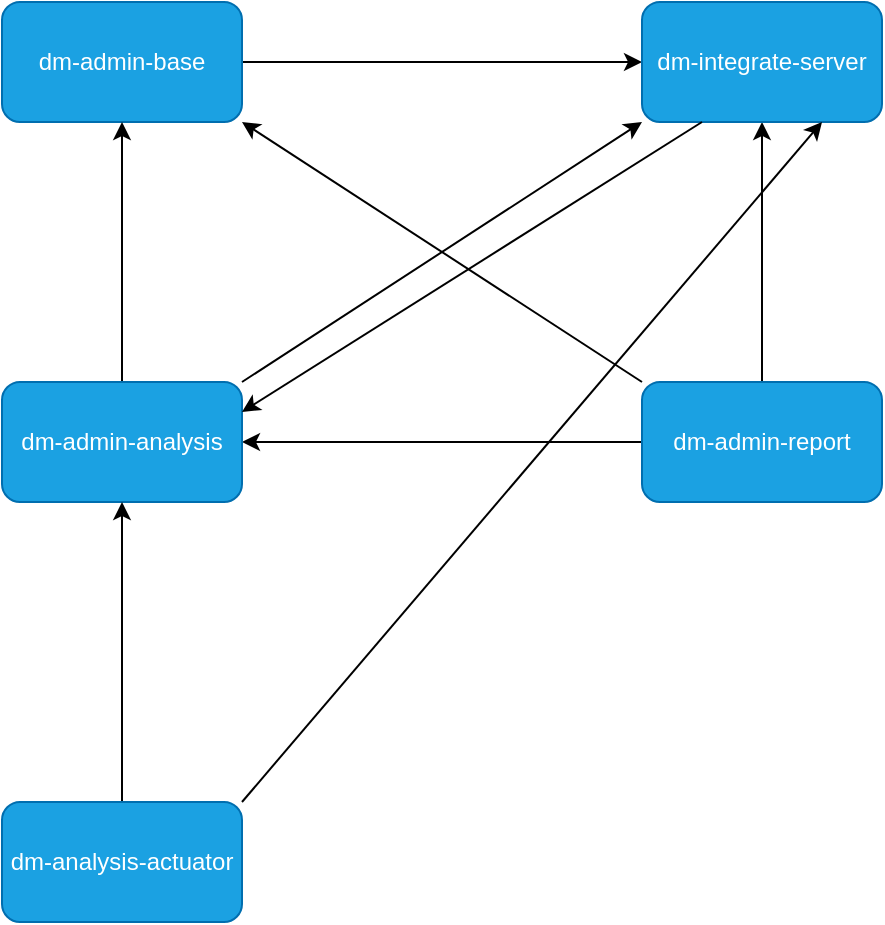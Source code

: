 <mxfile version="15.7.3" type="github">
  <diagram id="muZA9YSw4MGFrPJknFsy" name="Page-1">
    <mxGraphModel dx="1422" dy="794" grid="1" gridSize="10" guides="1" tooltips="1" connect="1" arrows="1" fold="1" page="1" pageScale="1" pageWidth="827" pageHeight="1169" math="0" shadow="0">
      <root>
        <mxCell id="0" />
        <mxCell id="1" parent="0" />
        <mxCell id="nfPuu5cRxcaGdbBw-N8y-13" style="edgeStyle=orthogonalEdgeStyle;rounded=0;orthogonalLoop=1;jettySize=auto;html=1;exitX=0;exitY=0.5;exitDx=0;exitDy=0;entryX=1;entryY=0.5;entryDx=0;entryDy=0;" edge="1" parent="1" source="nfPuu5cRxcaGdbBw-N8y-1" target="nfPuu5cRxcaGdbBw-N8y-3">
          <mxGeometry relative="1" as="geometry" />
        </mxCell>
        <mxCell id="nfPuu5cRxcaGdbBw-N8y-15" style="edgeStyle=orthogonalEdgeStyle;rounded=0;orthogonalLoop=1;jettySize=auto;html=1;exitX=0.5;exitY=0;exitDx=0;exitDy=0;entryX=0.5;entryY=1;entryDx=0;entryDy=0;" edge="1" parent="1" source="nfPuu5cRxcaGdbBw-N8y-1" target="nfPuu5cRxcaGdbBw-N8y-4">
          <mxGeometry relative="1" as="geometry" />
        </mxCell>
        <mxCell id="nfPuu5cRxcaGdbBw-N8y-1" value="dm-admin-report" style="rounded=1;whiteSpace=wrap;html=1;fillColor=#1ba1e2;strokeColor=#006EAF;fontColor=#ffffff;" vertex="1" parent="1">
          <mxGeometry x="320" y="320" width="120" height="60" as="geometry" />
        </mxCell>
        <mxCell id="nfPuu5cRxcaGdbBw-N8y-10" style="edgeStyle=orthogonalEdgeStyle;rounded=0;orthogonalLoop=1;jettySize=auto;html=1;exitX=1;exitY=0.5;exitDx=0;exitDy=0;entryX=0;entryY=0.5;entryDx=0;entryDy=0;" edge="1" parent="1" source="nfPuu5cRxcaGdbBw-N8y-2" target="nfPuu5cRxcaGdbBw-N8y-4">
          <mxGeometry relative="1" as="geometry" />
        </mxCell>
        <mxCell id="nfPuu5cRxcaGdbBw-N8y-2" value="dm-admin-base" style="rounded=1;whiteSpace=wrap;html=1;fillColor=#1ba1e2;strokeColor=#006EAF;fontColor=#ffffff;" vertex="1" parent="1">
          <mxGeometry y="130" width="120" height="60" as="geometry" />
        </mxCell>
        <mxCell id="nfPuu5cRxcaGdbBw-N8y-12" style="edgeStyle=orthogonalEdgeStyle;rounded=0;orthogonalLoop=1;jettySize=auto;html=1;exitX=0.5;exitY=0;exitDx=0;exitDy=0;entryX=0.5;entryY=1;entryDx=0;entryDy=0;" edge="1" parent="1" source="nfPuu5cRxcaGdbBw-N8y-3" target="nfPuu5cRxcaGdbBw-N8y-2">
          <mxGeometry relative="1" as="geometry" />
        </mxCell>
        <mxCell id="nfPuu5cRxcaGdbBw-N8y-3" value="dm-admin-analysis" style="rounded=1;whiteSpace=wrap;html=1;fillColor=#1ba1e2;strokeColor=#006EAF;fontColor=#ffffff;" vertex="1" parent="1">
          <mxGeometry y="320" width="120" height="60" as="geometry" />
        </mxCell>
        <mxCell id="nfPuu5cRxcaGdbBw-N8y-4" value="dm-integrate-server" style="rounded=1;whiteSpace=wrap;html=1;fillColor=#1ba1e2;strokeColor=#006EAF;fontColor=#ffffff;" vertex="1" parent="1">
          <mxGeometry x="320" y="130" width="120" height="60" as="geometry" />
        </mxCell>
        <mxCell id="nfPuu5cRxcaGdbBw-N8y-21" value="" style="endArrow=classic;html=1;rounded=0;entryX=1;entryY=1;entryDx=0;entryDy=0;exitX=0;exitY=0;exitDx=0;exitDy=0;" edge="1" parent="1" source="nfPuu5cRxcaGdbBw-N8y-1" target="nfPuu5cRxcaGdbBw-N8y-2">
          <mxGeometry width="50" height="50" relative="1" as="geometry">
            <mxPoint x="210" y="460" as="sourcePoint" />
            <mxPoint x="260" y="410" as="targetPoint" />
          </mxGeometry>
        </mxCell>
        <mxCell id="nfPuu5cRxcaGdbBw-N8y-22" value="" style="endArrow=classic;html=1;rounded=0;entryX=0;entryY=1;entryDx=0;entryDy=0;exitX=1;exitY=0;exitDx=0;exitDy=0;" edge="1" parent="1" source="nfPuu5cRxcaGdbBw-N8y-3" target="nfPuu5cRxcaGdbBw-N8y-4">
          <mxGeometry width="50" height="50" relative="1" as="geometry">
            <mxPoint x="230" y="320" as="sourcePoint" />
            <mxPoint x="280" y="270" as="targetPoint" />
          </mxGeometry>
        </mxCell>
        <mxCell id="nfPuu5cRxcaGdbBw-N8y-23" value="" style="endArrow=classic;html=1;rounded=0;entryX=1;entryY=0.25;entryDx=0;entryDy=0;exitX=0.25;exitY=1;exitDx=0;exitDy=0;" edge="1" parent="1" source="nfPuu5cRxcaGdbBw-N8y-4" target="nfPuu5cRxcaGdbBw-N8y-3">
          <mxGeometry width="50" height="50" relative="1" as="geometry">
            <mxPoint x="210" y="340" as="sourcePoint" />
            <mxPoint x="260" y="290" as="targetPoint" />
          </mxGeometry>
        </mxCell>
        <mxCell id="nfPuu5cRxcaGdbBw-N8y-27" style="edgeStyle=orthogonalEdgeStyle;rounded=0;orthogonalLoop=1;jettySize=auto;html=1;exitX=0.5;exitY=0;exitDx=0;exitDy=0;entryX=0.5;entryY=1;entryDx=0;entryDy=0;" edge="1" parent="1" source="nfPuu5cRxcaGdbBw-N8y-24" target="nfPuu5cRxcaGdbBw-N8y-3">
          <mxGeometry relative="1" as="geometry" />
        </mxCell>
        <mxCell id="nfPuu5cRxcaGdbBw-N8y-24" value="dm-analysis-actuator" style="rounded=1;whiteSpace=wrap;html=1;fillColor=#1ba1e2;strokeColor=#006EAF;fontColor=#ffffff;" vertex="1" parent="1">
          <mxGeometry y="530" width="120" height="60" as="geometry" />
        </mxCell>
        <mxCell id="nfPuu5cRxcaGdbBw-N8y-28" value="" style="endArrow=classic;html=1;rounded=0;exitX=1;exitY=0;exitDx=0;exitDy=0;entryX=0.75;entryY=1;entryDx=0;entryDy=0;" edge="1" parent="1" source="nfPuu5cRxcaGdbBw-N8y-24" target="nfPuu5cRxcaGdbBw-N8y-4">
          <mxGeometry width="50" height="50" relative="1" as="geometry">
            <mxPoint x="180" y="460" as="sourcePoint" />
            <mxPoint x="230" y="410" as="targetPoint" />
          </mxGeometry>
        </mxCell>
      </root>
    </mxGraphModel>
  </diagram>
</mxfile>
